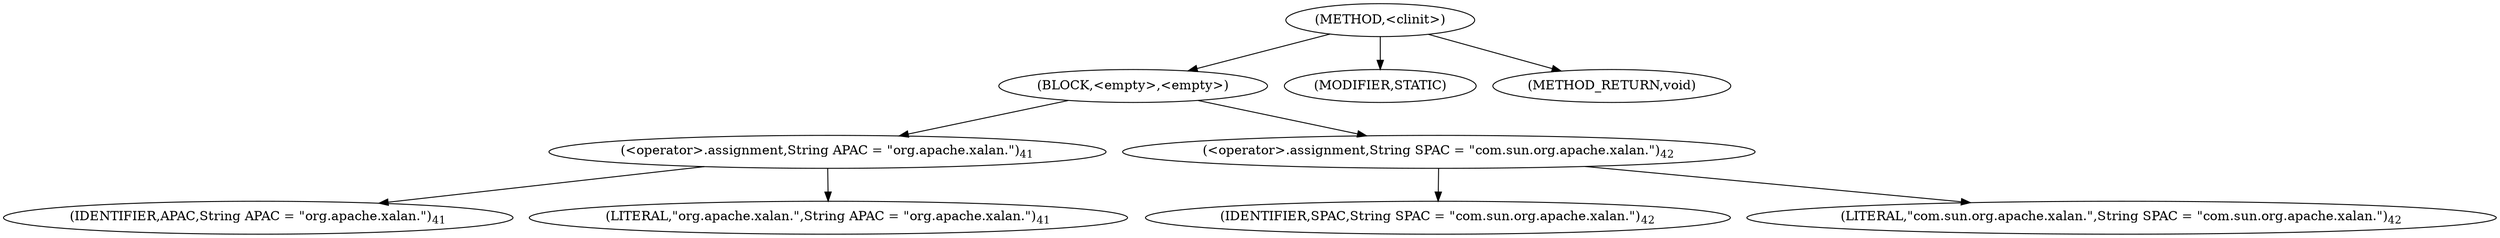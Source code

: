 digraph "&lt;clinit&gt;" {  
"198" [label = <(METHOD,&lt;clinit&gt;)> ]
"199" [label = <(BLOCK,&lt;empty&gt;,&lt;empty&gt;)> ]
"200" [label = <(&lt;operator&gt;.assignment,String APAC = &quot;org.apache.xalan.&quot;)<SUB>41</SUB>> ]
"201" [label = <(IDENTIFIER,APAC,String APAC = &quot;org.apache.xalan.&quot;)<SUB>41</SUB>> ]
"202" [label = <(LITERAL,&quot;org.apache.xalan.&quot;,String APAC = &quot;org.apache.xalan.&quot;)<SUB>41</SUB>> ]
"203" [label = <(&lt;operator&gt;.assignment,String SPAC = &quot;com.sun.org.apache.xalan.&quot;)<SUB>42</SUB>> ]
"204" [label = <(IDENTIFIER,SPAC,String SPAC = &quot;com.sun.org.apache.xalan.&quot;)<SUB>42</SUB>> ]
"205" [label = <(LITERAL,&quot;com.sun.org.apache.xalan.&quot;,String SPAC = &quot;com.sun.org.apache.xalan.&quot;)<SUB>42</SUB>> ]
"206" [label = <(MODIFIER,STATIC)> ]
"207" [label = <(METHOD_RETURN,void)> ]
  "198" -> "199" 
  "198" -> "206" 
  "198" -> "207" 
  "199" -> "200" 
  "199" -> "203" 
  "200" -> "201" 
  "200" -> "202" 
  "203" -> "204" 
  "203" -> "205" 
}
